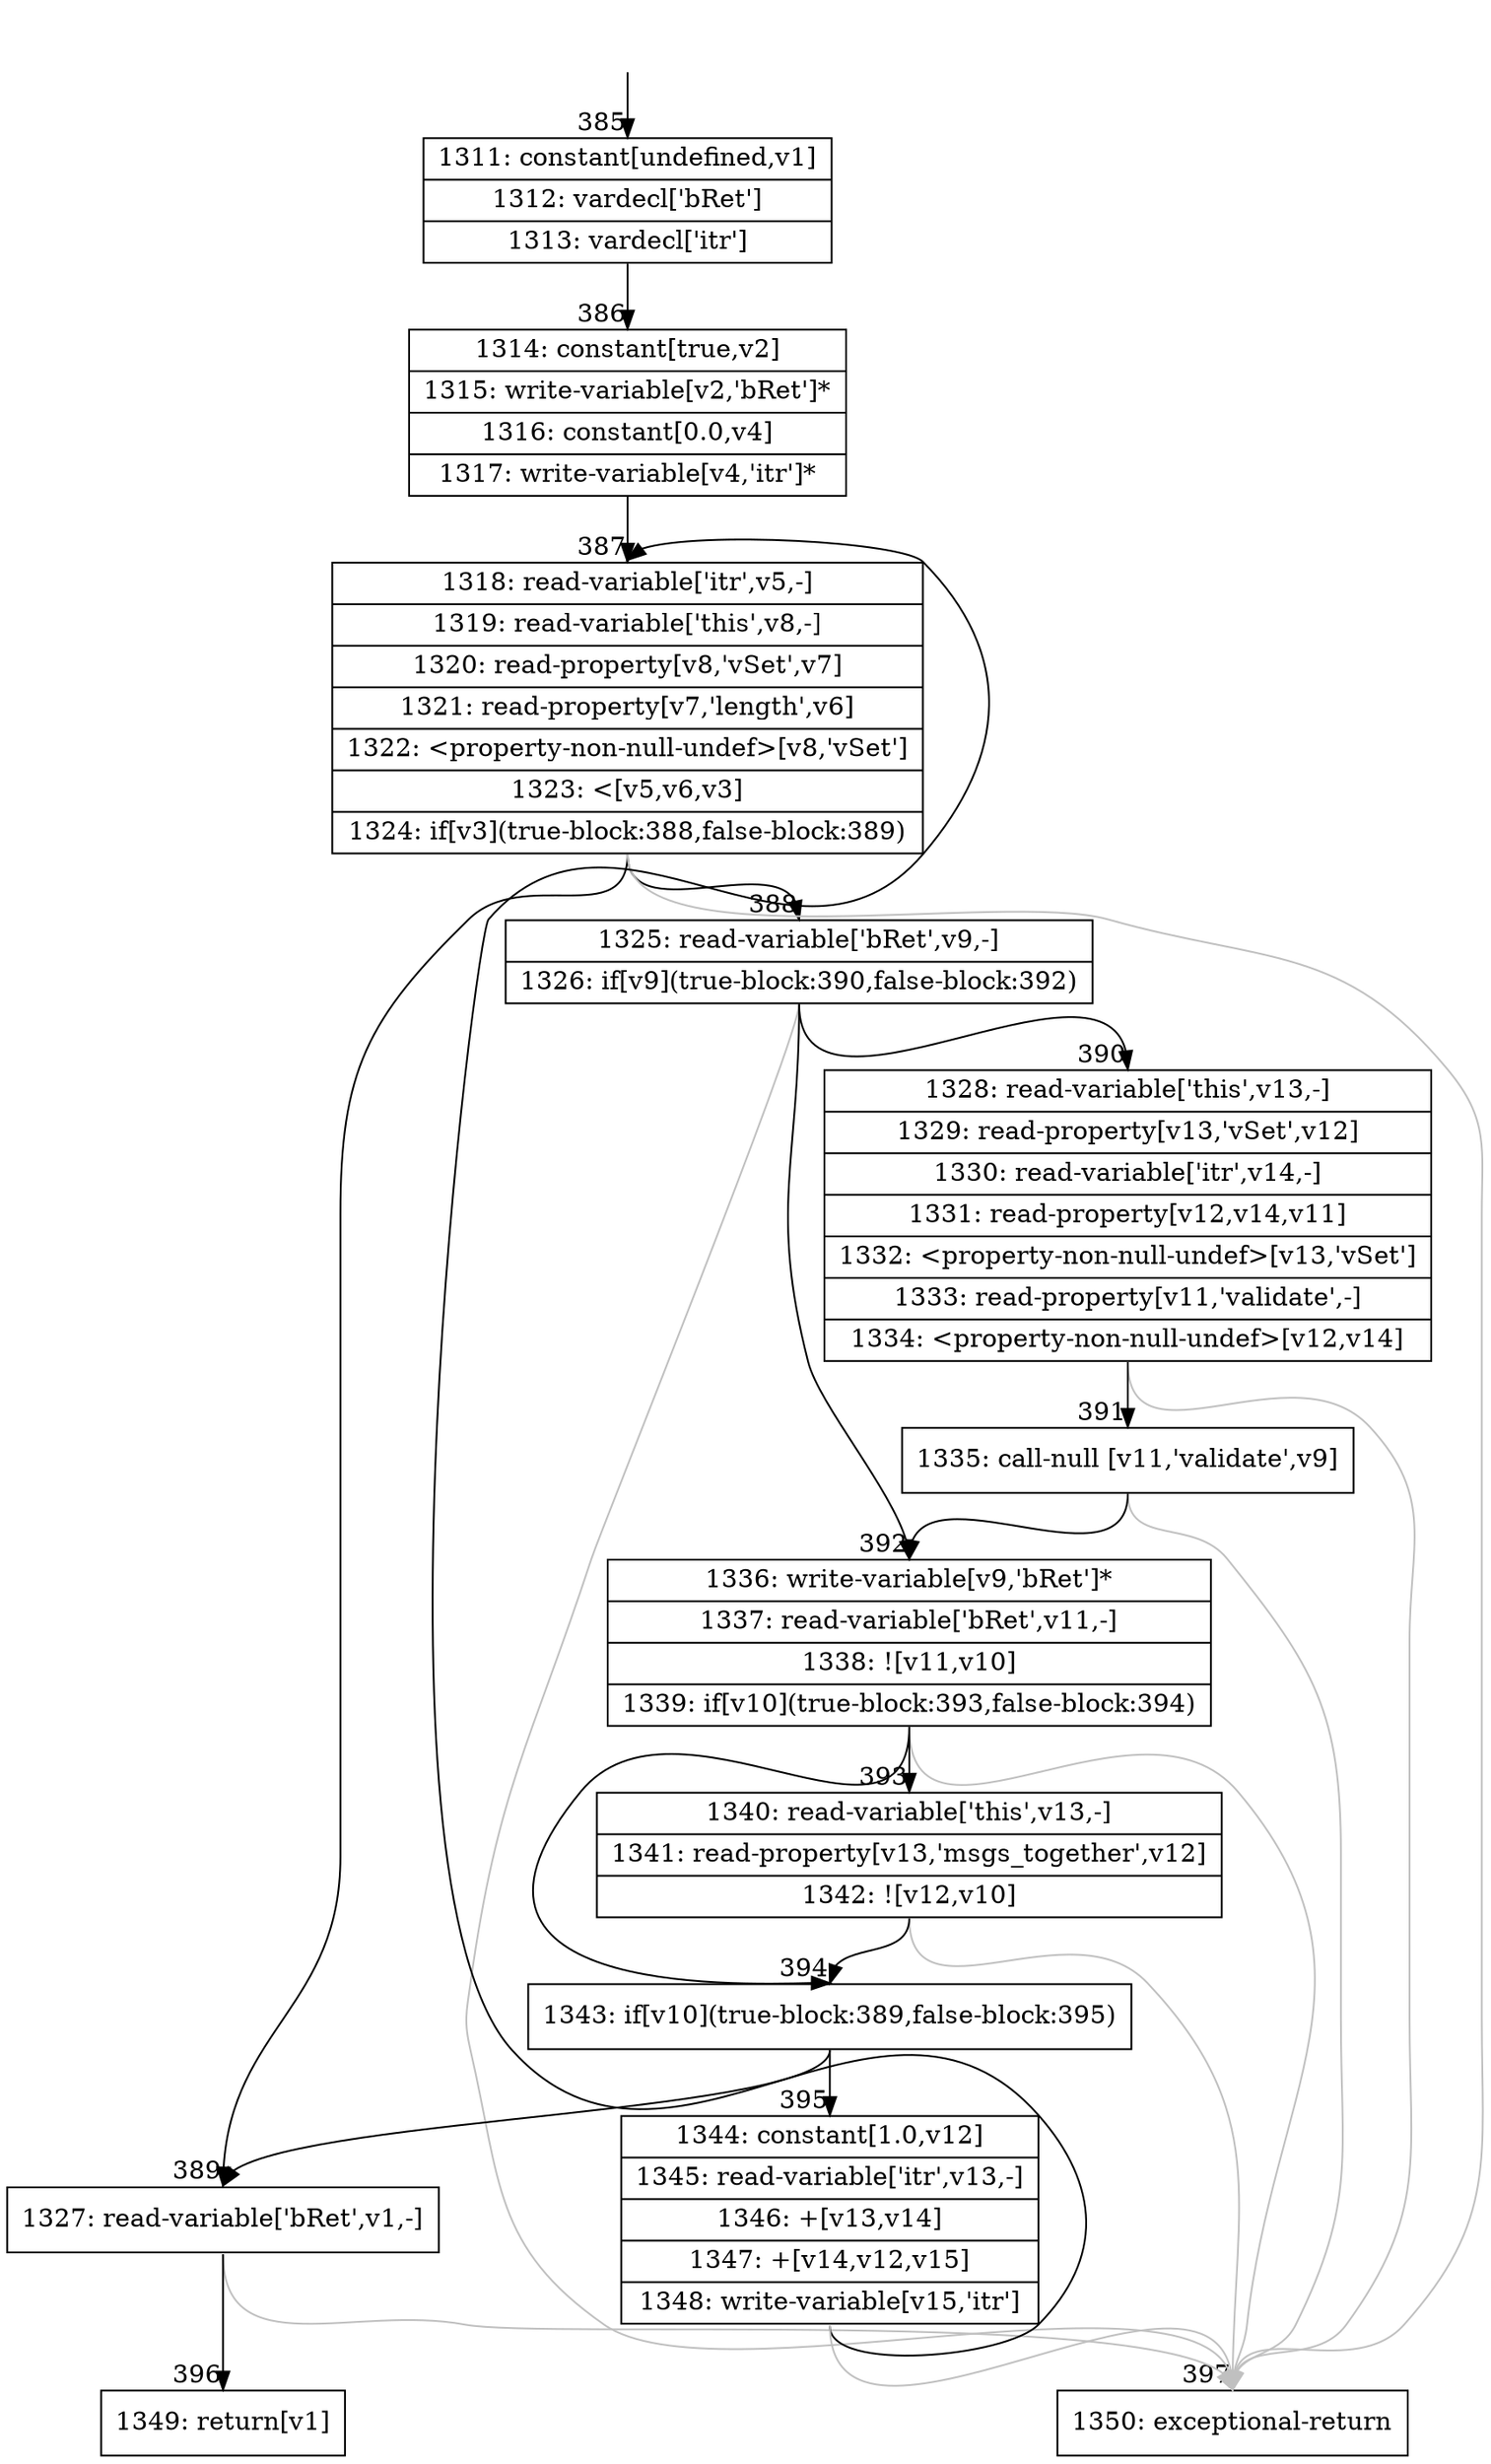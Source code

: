 digraph {
rankdir="TD"
BB_entry39[shape=none,label=""];
BB_entry39 -> BB385 [tailport=s, headport=n, headlabel="    385"]
BB385 [shape=record label="{1311: constant[undefined,v1]|1312: vardecl['bRet']|1313: vardecl['itr']}" ] 
BB385 -> BB386 [tailport=s, headport=n, headlabel="      386"]
BB386 [shape=record label="{1314: constant[true,v2]|1315: write-variable[v2,'bRet']*|1316: constant[0.0,v4]|1317: write-variable[v4,'itr']*}" ] 
BB386 -> BB387 [tailport=s, headport=n, headlabel="      387"]
BB387 [shape=record label="{1318: read-variable['itr',v5,-]|1319: read-variable['this',v8,-]|1320: read-property[v8,'vSet',v7]|1321: read-property[v7,'length',v6]|1322: \<property-non-null-undef\>[v8,'vSet']|1323: \<[v5,v6,v3]|1324: if[v3](true-block:388,false-block:389)}" ] 
BB387 -> BB388 [tailport=s, headport=n, headlabel="      388"]
BB387 -> BB389 [tailport=s, headport=n, headlabel="      389"]
BB387 -> BB397 [tailport=s, headport=n, color=gray, headlabel="      397"]
BB388 [shape=record label="{1325: read-variable['bRet',v9,-]|1326: if[v9](true-block:390,false-block:392)}" ] 
BB388 -> BB392 [tailport=s, headport=n, headlabel="      392"]
BB388 -> BB390 [tailport=s, headport=n, headlabel="      390"]
BB388 -> BB397 [tailport=s, headport=n, color=gray]
BB389 [shape=record label="{1327: read-variable['bRet',v1,-]}" ] 
BB389 -> BB396 [tailport=s, headport=n, headlabel="      396"]
BB389 -> BB397 [tailport=s, headport=n, color=gray]
BB390 [shape=record label="{1328: read-variable['this',v13,-]|1329: read-property[v13,'vSet',v12]|1330: read-variable['itr',v14,-]|1331: read-property[v12,v14,v11]|1332: \<property-non-null-undef\>[v13,'vSet']|1333: read-property[v11,'validate',-]|1334: \<property-non-null-undef\>[v12,v14]}" ] 
BB390 -> BB391 [tailport=s, headport=n, headlabel="      391"]
BB390 -> BB397 [tailport=s, headport=n, color=gray]
BB391 [shape=record label="{1335: call-null [v11,'validate',v9]}" ] 
BB391 -> BB392 [tailport=s, headport=n]
BB391 -> BB397 [tailport=s, headport=n, color=gray]
BB392 [shape=record label="{1336: write-variable[v9,'bRet']*|1337: read-variable['bRet',v11,-]|1338: ![v11,v10]|1339: if[v10](true-block:393,false-block:394)}" ] 
BB392 -> BB394 [tailport=s, headport=n, headlabel="      394"]
BB392 -> BB393 [tailport=s, headport=n, headlabel="      393"]
BB392 -> BB397 [tailport=s, headport=n, color=gray]
BB393 [shape=record label="{1340: read-variable['this',v13,-]|1341: read-property[v13,'msgs_together',v12]|1342: ![v12,v10]}" ] 
BB393 -> BB394 [tailport=s, headport=n]
BB393 -> BB397 [tailport=s, headport=n, color=gray]
BB394 [shape=record label="{1343: if[v10](true-block:389,false-block:395)}" ] 
BB394 -> BB389 [tailport=s, headport=n]
BB394 -> BB395 [tailport=s, headport=n, headlabel="      395"]
BB395 [shape=record label="{1344: constant[1.0,v12]|1345: read-variable['itr',v13,-]|1346: +[v13,v14]|1347: +[v14,v12,v15]|1348: write-variable[v15,'itr']}" ] 
BB395 -> BB387 [tailport=s, headport=n]
BB395 -> BB397 [tailport=s, headport=n, color=gray]
BB396 [shape=record label="{1349: return[v1]}" ] 
BB397 [shape=record label="{1350: exceptional-return}" ] 
//#$~ 551
}
